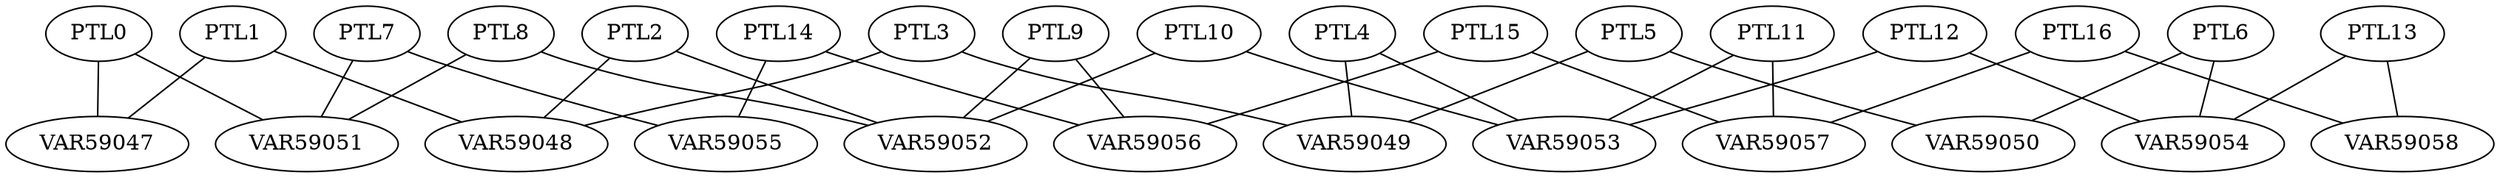 graph model {
PTL0 -- VAR59047;

PTL0 -- VAR59051;

PTL1 -- VAR59047;

PTL1 -- VAR59048;

PTL2 -- VAR59048;

PTL2 -- VAR59052;

PTL3 -- VAR59048;

PTL3 -- VAR59049;

PTL4 -- VAR59049;

PTL4 -- VAR59053;

PTL5 -- VAR59049;

PTL5 -- VAR59050;

PTL6 -- VAR59050;

PTL6 -- VAR59054;

PTL7 -- VAR59051;

PTL7 -- VAR59055;

PTL8 -- VAR59051;

PTL8 -- VAR59052;

PTL9 -- VAR59052;

PTL9 -- VAR59056;

PTL10 -- VAR59052;

PTL10 -- VAR59053;

PTL11 -- VAR59053;

PTL11 -- VAR59057;

PTL12 -- VAR59053;

PTL12 -- VAR59054;

PTL13 -- VAR59054;

PTL13 -- VAR59058;

PTL14 -- VAR59055;

PTL14 -- VAR59056;

PTL15 -- VAR59056;

PTL15 -- VAR59057;

PTL16 -- VAR59057;

PTL16 -- VAR59058;

}

